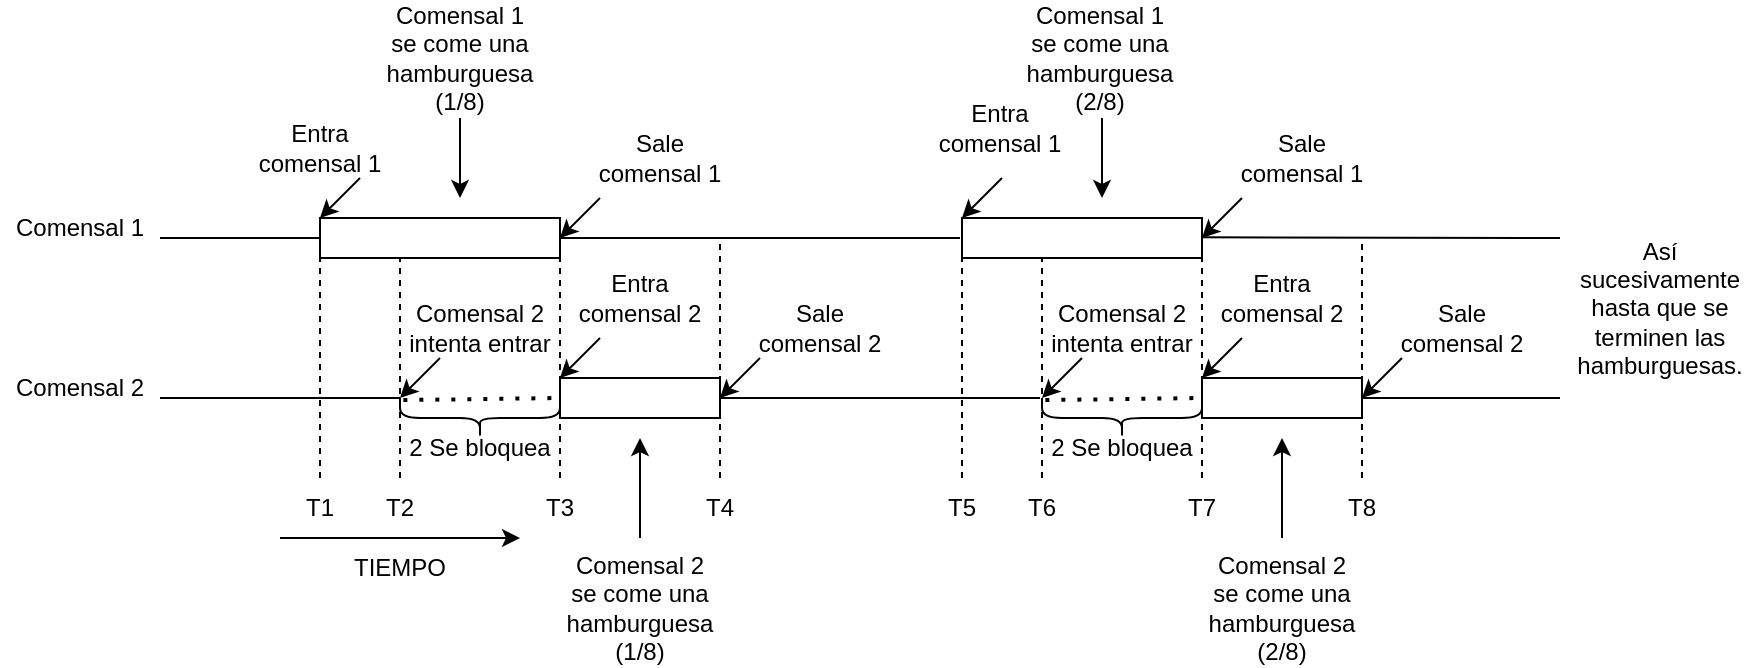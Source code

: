 <mxfile version="24.4.3" type="device">
  <diagram name="Página-1" id="z_yrlxbVFpKRpX85cw53">
    <mxGraphModel dx="712" dy="401" grid="1" gridSize="10" guides="1" tooltips="1" connect="1" arrows="1" fold="1" page="1" pageScale="1" pageWidth="827" pageHeight="1169" math="0" shadow="0">
      <root>
        <mxCell id="0" />
        <mxCell id="1" parent="0" />
        <mxCell id="9ni6siHGz9n0_JyOoFfe-1" value="" style="endArrow=none;html=1;rounded=0;" edge="1" parent="1">
          <mxGeometry width="50" height="50" relative="1" as="geometry">
            <mxPoint x="80" y="200" as="sourcePoint" />
            <mxPoint x="480" y="200" as="targetPoint" />
          </mxGeometry>
        </mxCell>
        <mxCell id="9ni6siHGz9n0_JyOoFfe-2" value="" style="endArrow=none;html=1;rounded=0;" edge="1" parent="1" source="9ni6siHGz9n0_JyOoFfe-10">
          <mxGeometry width="50" height="50" relative="1" as="geometry">
            <mxPoint x="80" y="280" as="sourcePoint" />
            <mxPoint x="520" y="280" as="targetPoint" />
          </mxGeometry>
        </mxCell>
        <mxCell id="9ni6siHGz9n0_JyOoFfe-4" value="" style="endArrow=none;dashed=1;html=1;rounded=0;" edge="1" parent="1">
          <mxGeometry width="50" height="50" relative="1" as="geometry">
            <mxPoint x="160" y="320" as="sourcePoint" />
            <mxPoint x="160" y="200" as="targetPoint" />
          </mxGeometry>
        </mxCell>
        <mxCell id="9ni6siHGz9n0_JyOoFfe-5" value="" style="endArrow=none;dashed=1;html=1;rounded=0;" edge="1" parent="1">
          <mxGeometry width="50" height="50" relative="1" as="geometry">
            <mxPoint x="200" y="320" as="sourcePoint" />
            <mxPoint x="200" y="200" as="targetPoint" />
          </mxGeometry>
        </mxCell>
        <mxCell id="9ni6siHGz9n0_JyOoFfe-6" value="" style="endArrow=none;dashed=1;html=1;rounded=0;" edge="1" parent="1">
          <mxGeometry width="50" height="50" relative="1" as="geometry">
            <mxPoint x="280" y="320" as="sourcePoint" />
            <mxPoint x="280" y="200" as="targetPoint" />
          </mxGeometry>
        </mxCell>
        <mxCell id="9ni6siHGz9n0_JyOoFfe-7" value="" style="endArrow=none;dashed=1;html=1;rounded=0;" edge="1" parent="1">
          <mxGeometry width="50" height="50" relative="1" as="geometry">
            <mxPoint x="360" y="320" as="sourcePoint" />
            <mxPoint x="360" y="200" as="targetPoint" />
          </mxGeometry>
        </mxCell>
        <mxCell id="9ni6siHGz9n0_JyOoFfe-9" value="" style="rounded=0;whiteSpace=wrap;html=1;" vertex="1" parent="1">
          <mxGeometry x="160" y="190" width="120" height="20" as="geometry" />
        </mxCell>
        <mxCell id="9ni6siHGz9n0_JyOoFfe-11" value="" style="endArrow=none;html=1;rounded=0;" edge="1" parent="1" source="9ni6siHGz9n0_JyOoFfe-22" target="9ni6siHGz9n0_JyOoFfe-10">
          <mxGeometry width="50" height="50" relative="1" as="geometry">
            <mxPoint x="80" y="280" as="sourcePoint" />
            <mxPoint x="440" y="280" as="targetPoint" />
          </mxGeometry>
        </mxCell>
        <mxCell id="9ni6siHGz9n0_JyOoFfe-10" value="" style="rounded=0;whiteSpace=wrap;html=1;" vertex="1" parent="1">
          <mxGeometry x="280" y="270" width="80" height="20" as="geometry" />
        </mxCell>
        <mxCell id="9ni6siHGz9n0_JyOoFfe-12" value="Comensal 1" style="text;html=1;align=center;verticalAlign=middle;whiteSpace=wrap;rounded=0;" vertex="1" parent="1">
          <mxGeometry y="180" width="80" height="30" as="geometry" />
        </mxCell>
        <mxCell id="9ni6siHGz9n0_JyOoFfe-13" value="Comensal 2" style="text;html=1;align=center;verticalAlign=middle;whiteSpace=wrap;rounded=0;" vertex="1" parent="1">
          <mxGeometry y="260" width="80" height="30" as="geometry" />
        </mxCell>
        <mxCell id="9ni6siHGz9n0_JyOoFfe-14" value="Entra comensal 1" style="text;html=1;align=center;verticalAlign=middle;whiteSpace=wrap;rounded=0;" vertex="1" parent="1">
          <mxGeometry x="120" y="140" width="80" height="30" as="geometry" />
        </mxCell>
        <mxCell id="9ni6siHGz9n0_JyOoFfe-15" value="Comensal 2 intenta entrar" style="text;html=1;align=center;verticalAlign=middle;whiteSpace=wrap;rounded=0;" vertex="1" parent="1">
          <mxGeometry x="200" y="230" width="80" height="30" as="geometry" />
        </mxCell>
        <mxCell id="9ni6siHGz9n0_JyOoFfe-17" value="Entra comensal 2" style="text;html=1;align=center;verticalAlign=middle;whiteSpace=wrap;rounded=0;" vertex="1" parent="1">
          <mxGeometry x="280" y="215" width="80" height="30" as="geometry" />
        </mxCell>
        <mxCell id="9ni6siHGz9n0_JyOoFfe-18" value="Sale comensal 1" style="text;html=1;align=center;verticalAlign=middle;whiteSpace=wrap;rounded=0;" vertex="1" parent="1">
          <mxGeometry x="290" y="130" width="80" height="60" as="geometry" />
        </mxCell>
        <mxCell id="9ni6siHGz9n0_JyOoFfe-19" value="Sale comensal 2" style="text;html=1;align=center;verticalAlign=middle;whiteSpace=wrap;rounded=0;" vertex="1" parent="1">
          <mxGeometry x="370" y="215" width="80" height="60" as="geometry" />
        </mxCell>
        <mxCell id="9ni6siHGz9n0_JyOoFfe-20" value="2 Se bloquea" style="text;html=1;align=center;verticalAlign=middle;whiteSpace=wrap;rounded=0;" vertex="1" parent="1">
          <mxGeometry x="200" y="290" width="80" height="30" as="geometry" />
        </mxCell>
        <mxCell id="9ni6siHGz9n0_JyOoFfe-23" value="" style="endArrow=none;html=1;rounded=0;" edge="1" parent="1">
          <mxGeometry width="50" height="50" relative="1" as="geometry">
            <mxPoint x="80" y="280" as="sourcePoint" />
            <mxPoint x="200" y="280" as="targetPoint" />
          </mxGeometry>
        </mxCell>
        <mxCell id="9ni6siHGz9n0_JyOoFfe-22" value="" style="shape=curlyBracket;whiteSpace=wrap;html=1;rounded=1;labelPosition=left;verticalLabelPosition=middle;align=right;verticalAlign=middle;size=0.5;rotation=-90;" vertex="1" parent="1">
          <mxGeometry x="230" y="250" width="20" height="80" as="geometry" />
        </mxCell>
        <mxCell id="9ni6siHGz9n0_JyOoFfe-24" value="" style="endArrow=none;dashed=1;html=1;dashPattern=1 3;strokeWidth=2;rounded=0;exitX=0.948;exitY=0.021;exitDx=0;exitDy=0;exitPerimeter=0;entryX=0;entryY=0.5;entryDx=0;entryDy=0;" edge="1" parent="1" source="9ni6siHGz9n0_JyOoFfe-22" target="9ni6siHGz9n0_JyOoFfe-10">
          <mxGeometry width="50" height="50" relative="1" as="geometry">
            <mxPoint x="260" y="280" as="sourcePoint" />
            <mxPoint x="310" y="230" as="targetPoint" />
          </mxGeometry>
        </mxCell>
        <mxCell id="9ni6siHGz9n0_JyOoFfe-26" value="" style="endArrow=classic;html=1;rounded=0;entryX=1;entryY=0.5;entryDx=0;entryDy=0;" edge="1" parent="1" target="9ni6siHGz9n0_JyOoFfe-10">
          <mxGeometry width="50" height="50" relative="1" as="geometry">
            <mxPoint x="380" y="260" as="sourcePoint" />
            <mxPoint x="350" y="290" as="targetPoint" />
          </mxGeometry>
        </mxCell>
        <mxCell id="9ni6siHGz9n0_JyOoFfe-27" value="" style="endArrow=classic;html=1;rounded=0;entryX=1;entryY=0.5;entryDx=0;entryDy=0;" edge="1" parent="1">
          <mxGeometry width="50" height="50" relative="1" as="geometry">
            <mxPoint x="300" y="250" as="sourcePoint" />
            <mxPoint x="280" y="270" as="targetPoint" />
          </mxGeometry>
        </mxCell>
        <mxCell id="9ni6siHGz9n0_JyOoFfe-28" value="" style="endArrow=classic;html=1;rounded=0;entryX=1;entryY=0.5;entryDx=0;entryDy=0;" edge="1" parent="1">
          <mxGeometry width="50" height="50" relative="1" as="geometry">
            <mxPoint x="220" y="260" as="sourcePoint" />
            <mxPoint x="200" y="280" as="targetPoint" />
          </mxGeometry>
        </mxCell>
        <mxCell id="9ni6siHGz9n0_JyOoFfe-29" value="" style="endArrow=classic;html=1;rounded=0;entryX=1;entryY=0.5;entryDx=0;entryDy=0;" edge="1" parent="1">
          <mxGeometry width="50" height="50" relative="1" as="geometry">
            <mxPoint x="300" y="180" as="sourcePoint" />
            <mxPoint x="280" y="200" as="targetPoint" />
          </mxGeometry>
        </mxCell>
        <mxCell id="9ni6siHGz9n0_JyOoFfe-30" value="" style="endArrow=classic;html=1;rounded=0;" edge="1" parent="1">
          <mxGeometry width="50" height="50" relative="1" as="geometry">
            <mxPoint x="230" y="140" as="sourcePoint" />
            <mxPoint x="230" y="180" as="targetPoint" />
            <Array as="points">
              <mxPoint x="230" y="170" />
            </Array>
          </mxGeometry>
        </mxCell>
        <mxCell id="9ni6siHGz9n0_JyOoFfe-31" value="" style="endArrow=classic;html=1;rounded=0;entryX=1;entryY=0.5;entryDx=0;entryDy=0;" edge="1" parent="1">
          <mxGeometry width="50" height="50" relative="1" as="geometry">
            <mxPoint x="180" y="170" as="sourcePoint" />
            <mxPoint x="160" y="190" as="targetPoint" />
          </mxGeometry>
        </mxCell>
        <mxCell id="9ni6siHGz9n0_JyOoFfe-32" value="Comensal 1 se come una hamburgue&lt;span style=&quot;color: rgba(0, 0, 0, 0); font-family: monospace; font-size: 0px; text-align: start; text-wrap: nowrap;&quot;&gt;%3CmxGraphModel%3E%3Croot%3E%3CmxCell%20id%3D%220%22%2F%3E%3CmxCell%20id%3D%221%22%20parent%3D%220%22%2F%3E%3CmxCell%20id%3D%222%22%20value%3D%22T2%22%20style%3D%22text%3Bhtml%3D1%3Balign%3Dcenter%3BverticalAlign%3Dmiddle%3BwhiteSpace%3Dwrap%3Brounded%3D0%3B%22%20vertex%3D%221%22%20parent%3D%221%22%3E%3CmxGeometry%20x%3D%22160%22%20y%3D%22320%22%20width%3D%2280%22%20height%3D%2230%22%20as%3D%22geometry%22%2F%3E%3C%2FmxCell%3E%3C%2Froot%3E%3C%2FmxGraphModel%3E&lt;/span&gt;sa (1/8)" style="text;html=1;align=center;verticalAlign=middle;whiteSpace=wrap;rounded=0;" vertex="1" parent="1">
          <mxGeometry x="190" y="95" width="80" height="30" as="geometry" />
        </mxCell>
        <mxCell id="9ni6siHGz9n0_JyOoFfe-33" value="T1" style="text;html=1;align=center;verticalAlign=middle;whiteSpace=wrap;rounded=0;" vertex="1" parent="1">
          <mxGeometry x="120" y="320" width="80" height="30" as="geometry" />
        </mxCell>
        <mxCell id="9ni6siHGz9n0_JyOoFfe-34" value="T2" style="text;html=1;align=center;verticalAlign=middle;whiteSpace=wrap;rounded=0;" vertex="1" parent="1">
          <mxGeometry x="160" y="320" width="80" height="30" as="geometry" />
        </mxCell>
        <mxCell id="9ni6siHGz9n0_JyOoFfe-35" value="T3" style="text;html=1;align=center;verticalAlign=middle;whiteSpace=wrap;rounded=0;" vertex="1" parent="1">
          <mxGeometry x="240" y="320" width="80" height="30" as="geometry" />
        </mxCell>
        <mxCell id="9ni6siHGz9n0_JyOoFfe-36" value="T4" style="text;html=1;align=center;verticalAlign=middle;whiteSpace=wrap;rounded=0;" vertex="1" parent="1">
          <mxGeometry x="320" y="320" width="80" height="30" as="geometry" />
        </mxCell>
        <mxCell id="9ni6siHGz9n0_JyOoFfe-39" value="" style="endArrow=classic;html=1;rounded=0;exitX=0;exitY=1;exitDx=0;exitDy=0;" edge="1" parent="1" source="9ni6siHGz9n0_JyOoFfe-36">
          <mxGeometry width="50" height="50" relative="1" as="geometry">
            <mxPoint x="330" y="290" as="sourcePoint" />
            <mxPoint x="320" y="300" as="targetPoint" />
          </mxGeometry>
        </mxCell>
        <mxCell id="9ni6siHGz9n0_JyOoFfe-94" value="" style="endArrow=none;html=1;rounded=0;" edge="1" parent="1" source="9ni6siHGz9n0_JyOoFfe-101">
          <mxGeometry width="50" height="50" relative="1" as="geometry">
            <mxPoint x="401" y="280" as="sourcePoint" />
            <mxPoint x="780" y="280" as="targetPoint" />
          </mxGeometry>
        </mxCell>
        <mxCell id="9ni6siHGz9n0_JyOoFfe-95" value="" style="endArrow=none;dashed=1;html=1;rounded=0;" edge="1" parent="1">
          <mxGeometry width="50" height="50" relative="1" as="geometry">
            <mxPoint x="481" y="320" as="sourcePoint" />
            <mxPoint x="481" y="200" as="targetPoint" />
          </mxGeometry>
        </mxCell>
        <mxCell id="9ni6siHGz9n0_JyOoFfe-96" value="" style="endArrow=none;dashed=1;html=1;rounded=0;" edge="1" parent="1">
          <mxGeometry width="50" height="50" relative="1" as="geometry">
            <mxPoint x="521" y="320" as="sourcePoint" />
            <mxPoint x="521" y="200" as="targetPoint" />
          </mxGeometry>
        </mxCell>
        <mxCell id="9ni6siHGz9n0_JyOoFfe-97" value="" style="endArrow=none;dashed=1;html=1;rounded=0;" edge="1" parent="1">
          <mxGeometry width="50" height="50" relative="1" as="geometry">
            <mxPoint x="601" y="320" as="sourcePoint" />
            <mxPoint x="601" y="200" as="targetPoint" />
          </mxGeometry>
        </mxCell>
        <mxCell id="9ni6siHGz9n0_JyOoFfe-98" value="" style="endArrow=none;dashed=1;html=1;rounded=0;" edge="1" parent="1">
          <mxGeometry width="50" height="50" relative="1" as="geometry">
            <mxPoint x="681" y="320" as="sourcePoint" />
            <mxPoint x="681" y="200" as="targetPoint" />
          </mxGeometry>
        </mxCell>
        <mxCell id="9ni6siHGz9n0_JyOoFfe-99" value="" style="rounded=0;whiteSpace=wrap;html=1;" vertex="1" parent="1">
          <mxGeometry x="481" y="190" width="120" height="20" as="geometry" />
        </mxCell>
        <mxCell id="9ni6siHGz9n0_JyOoFfe-100" value="" style="endArrow=none;html=1;rounded=0;" edge="1" parent="1" source="9ni6siHGz9n0_JyOoFfe-108" target="9ni6siHGz9n0_JyOoFfe-101">
          <mxGeometry width="50" height="50" relative="1" as="geometry">
            <mxPoint x="401" y="280" as="sourcePoint" />
            <mxPoint x="761" y="280" as="targetPoint" />
          </mxGeometry>
        </mxCell>
        <mxCell id="9ni6siHGz9n0_JyOoFfe-101" value="" style="rounded=0;whiteSpace=wrap;html=1;" vertex="1" parent="1">
          <mxGeometry x="601" y="270" width="80" height="20" as="geometry" />
        </mxCell>
        <mxCell id="9ni6siHGz9n0_JyOoFfe-102" value="Entra comensal 1" style="text;html=1;align=center;verticalAlign=middle;whiteSpace=wrap;rounded=0;" vertex="1" parent="1">
          <mxGeometry x="460" y="130" width="80" height="30" as="geometry" />
        </mxCell>
        <mxCell id="9ni6siHGz9n0_JyOoFfe-103" value="Comensal 2 intenta entrar" style="text;html=1;align=center;verticalAlign=middle;whiteSpace=wrap;rounded=0;" vertex="1" parent="1">
          <mxGeometry x="521" y="230" width="80" height="30" as="geometry" />
        </mxCell>
        <mxCell id="9ni6siHGz9n0_JyOoFfe-104" value="Entra comensal 2" style="text;html=1;align=center;verticalAlign=middle;whiteSpace=wrap;rounded=0;" vertex="1" parent="1">
          <mxGeometry x="601" y="215" width="80" height="30" as="geometry" />
        </mxCell>
        <mxCell id="9ni6siHGz9n0_JyOoFfe-105" value="Sale comensal 1" style="text;html=1;align=center;verticalAlign=middle;whiteSpace=wrap;rounded=0;" vertex="1" parent="1">
          <mxGeometry x="611" y="130" width="80" height="60" as="geometry" />
        </mxCell>
        <mxCell id="9ni6siHGz9n0_JyOoFfe-106" value="Sale comensal 2" style="text;html=1;align=center;verticalAlign=middle;whiteSpace=wrap;rounded=0;" vertex="1" parent="1">
          <mxGeometry x="691" y="215" width="80" height="60" as="geometry" />
        </mxCell>
        <mxCell id="9ni6siHGz9n0_JyOoFfe-107" value="2 Se bloquea" style="text;html=1;align=center;verticalAlign=middle;whiteSpace=wrap;rounded=0;" vertex="1" parent="1">
          <mxGeometry x="521" y="290" width="80" height="30" as="geometry" />
        </mxCell>
        <mxCell id="9ni6siHGz9n0_JyOoFfe-108" value="" style="shape=curlyBracket;whiteSpace=wrap;html=1;rounded=1;labelPosition=left;verticalLabelPosition=middle;align=right;verticalAlign=middle;size=0.5;rotation=-90;" vertex="1" parent="1">
          <mxGeometry x="551" y="250" width="20" height="80" as="geometry" />
        </mxCell>
        <mxCell id="9ni6siHGz9n0_JyOoFfe-109" value="" style="endArrow=none;dashed=1;html=1;dashPattern=1 3;strokeWidth=2;rounded=0;exitX=0.948;exitY=0.021;exitDx=0;exitDy=0;exitPerimeter=0;entryX=0;entryY=0.5;entryDx=0;entryDy=0;" edge="1" parent="1" source="9ni6siHGz9n0_JyOoFfe-108" target="9ni6siHGz9n0_JyOoFfe-101">
          <mxGeometry width="50" height="50" relative="1" as="geometry">
            <mxPoint x="581" y="280" as="sourcePoint" />
            <mxPoint x="631" y="230" as="targetPoint" />
          </mxGeometry>
        </mxCell>
        <mxCell id="9ni6siHGz9n0_JyOoFfe-110" value="" style="endArrow=classic;html=1;rounded=0;entryX=1;entryY=0.5;entryDx=0;entryDy=0;" edge="1" parent="1" target="9ni6siHGz9n0_JyOoFfe-101">
          <mxGeometry width="50" height="50" relative="1" as="geometry">
            <mxPoint x="701" y="260" as="sourcePoint" />
            <mxPoint x="671" y="290" as="targetPoint" />
          </mxGeometry>
        </mxCell>
        <mxCell id="9ni6siHGz9n0_JyOoFfe-111" value="" style="endArrow=classic;html=1;rounded=0;entryX=1;entryY=0.5;entryDx=0;entryDy=0;" edge="1" parent="1">
          <mxGeometry width="50" height="50" relative="1" as="geometry">
            <mxPoint x="621" y="250" as="sourcePoint" />
            <mxPoint x="601" y="270" as="targetPoint" />
          </mxGeometry>
        </mxCell>
        <mxCell id="9ni6siHGz9n0_JyOoFfe-112" value="" style="endArrow=classic;html=1;rounded=0;entryX=1;entryY=0.5;entryDx=0;entryDy=0;" edge="1" parent="1">
          <mxGeometry width="50" height="50" relative="1" as="geometry">
            <mxPoint x="541" y="260" as="sourcePoint" />
            <mxPoint x="521" y="280" as="targetPoint" />
          </mxGeometry>
        </mxCell>
        <mxCell id="9ni6siHGz9n0_JyOoFfe-113" value="" style="endArrow=classic;html=1;rounded=0;entryX=1;entryY=0.5;entryDx=0;entryDy=0;" edge="1" parent="1">
          <mxGeometry width="50" height="50" relative="1" as="geometry">
            <mxPoint x="621" y="180" as="sourcePoint" />
            <mxPoint x="601" y="200" as="targetPoint" />
          </mxGeometry>
        </mxCell>
        <mxCell id="9ni6siHGz9n0_JyOoFfe-114" value="" style="endArrow=classic;html=1;rounded=0;" edge="1" parent="1">
          <mxGeometry width="50" height="50" relative="1" as="geometry">
            <mxPoint x="551" y="140" as="sourcePoint" />
            <mxPoint x="551" y="180" as="targetPoint" />
            <Array as="points">
              <mxPoint x="551" y="170" />
            </Array>
          </mxGeometry>
        </mxCell>
        <mxCell id="9ni6siHGz9n0_JyOoFfe-115" value="" style="endArrow=classic;html=1;rounded=0;entryX=1;entryY=0.5;entryDx=0;entryDy=0;" edge="1" parent="1">
          <mxGeometry width="50" height="50" relative="1" as="geometry">
            <mxPoint x="501" y="170" as="sourcePoint" />
            <mxPoint x="481" y="190" as="targetPoint" />
          </mxGeometry>
        </mxCell>
        <mxCell id="9ni6siHGz9n0_JyOoFfe-117" value="T5" style="text;html=1;align=center;verticalAlign=middle;whiteSpace=wrap;rounded=0;" vertex="1" parent="1">
          <mxGeometry x="441" y="320" width="80" height="30" as="geometry" />
        </mxCell>
        <mxCell id="9ni6siHGz9n0_JyOoFfe-118" value="T6" style="text;html=1;align=center;verticalAlign=middle;whiteSpace=wrap;rounded=0;" vertex="1" parent="1">
          <mxGeometry x="481" y="320" width="80" height="30" as="geometry" />
        </mxCell>
        <mxCell id="9ni6siHGz9n0_JyOoFfe-119" value="T7" style="text;html=1;align=center;verticalAlign=middle;whiteSpace=wrap;rounded=0;" vertex="1" parent="1">
          <mxGeometry x="561" y="320" width="80" height="30" as="geometry" />
        </mxCell>
        <mxCell id="9ni6siHGz9n0_JyOoFfe-120" value="T8" style="text;html=1;align=center;verticalAlign=middle;whiteSpace=wrap;rounded=0;" vertex="1" parent="1">
          <mxGeometry x="641" y="320" width="80" height="30" as="geometry" />
        </mxCell>
        <mxCell id="9ni6siHGz9n0_JyOoFfe-122" value="" style="endArrow=classic;html=1;rounded=0;exitX=0;exitY=1;exitDx=0;exitDy=0;" edge="1" parent="1" source="9ni6siHGz9n0_JyOoFfe-120">
          <mxGeometry width="50" height="50" relative="1" as="geometry">
            <mxPoint x="651" y="290" as="sourcePoint" />
            <mxPoint x="641" y="300" as="targetPoint" />
          </mxGeometry>
        </mxCell>
        <mxCell id="9ni6siHGz9n0_JyOoFfe-123" value="Comensal 2 se come una hamburgue&lt;span style=&quot;color: rgba(0, 0, 0, 0); font-family: monospace; font-size: 0px; text-align: start; text-wrap: nowrap;&quot;&gt;%3CmxGraphModel%3E%3Croot%3E%3CmxCell%20id%3D%220%22%2F%3E%3CmxCell%20id%3D%221%22%20parent%3D%220%22%2F%3E%3CmxCell%20id%3D%222%22%20value%3D%22T2%22%20style%3D%22text%3Bhtml%3D1%3Balign%3Dcenter%3BverticalAlign%3Dmiddle%3BwhiteSpace%3Dwrap%3Brounded%3D0%3B%22%20vertex%3D%221%22%20parent%3D%221%22%3E%3CmxGeometry%20x%3D%22160%22%20y%3D%22320%22%20width%3D%2280%22%20height%3D%2230%22%20as%3D%22geometry%22%2F%3E%3C%2FmxCell%3E%3C%2Froot%3E%3C%2FmxGraphModel%3E&lt;/span&gt;sa (1/8)" style="text;html=1;align=center;verticalAlign=middle;whiteSpace=wrap;rounded=0;" vertex="1" parent="1">
          <mxGeometry x="280" y="370" width="80" height="30" as="geometry" />
        </mxCell>
        <mxCell id="9ni6siHGz9n0_JyOoFfe-124" value="Comensal 2 se come una hamburgue&lt;span style=&quot;color: rgba(0, 0, 0, 0); font-family: monospace; font-size: 0px; text-align: start; text-wrap: nowrap;&quot;&gt;%3CmxGraphModel%3E%3Croot%3E%3CmxCell%20id%3D%220%22%2F%3E%3CmxCell%20id%3D%221%22%20parent%3D%220%22%2F%3E%3CmxCell%20id%3D%222%22%20value%3D%22T2%22%20style%3D%22text%3Bhtml%3D1%3Balign%3Dcenter%3BverticalAlign%3Dmiddle%3BwhiteSpace%3Dwrap%3Brounded%3D0%3B%22%20vertex%3D%221%22%20parent%3D%221%22%3E%3CmxGeometry%20x%3D%22160%22%20y%3D%22320%22%20width%3D%2280%22%20height%3D%2230%22%20as%3D%22geometry%22%2F%3E%3C%2FmxCell%3E%3C%2Froot%3E%3C%2FmxGraphModel%3E&lt;/span&gt;sa (2/8)" style="text;html=1;align=center;verticalAlign=middle;whiteSpace=wrap;rounded=0;" vertex="1" parent="1">
          <mxGeometry x="601" y="365" width="80" height="40" as="geometry" />
        </mxCell>
        <mxCell id="9ni6siHGz9n0_JyOoFfe-125" value="Comensal 1 se come una hamburgue&lt;span style=&quot;color: rgba(0, 0, 0, 0); font-family: monospace; font-size: 0px; text-align: start; text-wrap: nowrap;&quot;&gt;%3CmxGraphModel%3E%3Croot%3E%3CmxCell%20id%3D%220%22%2F%3E%3CmxCell%20id%3D%221%22%20parent%3D%220%22%2F%3E%3CmxCell%20id%3D%222%22%20value%3D%22T2%22%20style%3D%22text%3Bhtml%3D1%3Balign%3Dcenter%3BverticalAlign%3Dmiddle%3BwhiteSpace%3Dwrap%3Brounded%3D0%3B%22%20vertex%3D%221%22%20parent%3D%221%22%3E%3CmxGeometry%20x%3D%22160%22%20y%3D%22320%22%20width%3D%2280%22%20height%3D%2230%22%20as%3D%22geometry%22%2F%3E%3C%2FmxCell%3E%3C%2Froot%3E%3C%2FmxGraphModel%3E&lt;/span&gt;sa (2/8)" style="text;html=1;align=center;verticalAlign=middle;whiteSpace=wrap;rounded=0;" vertex="1" parent="1">
          <mxGeometry x="510" y="95" width="80" height="30" as="geometry" />
        </mxCell>
        <mxCell id="9ni6siHGz9n0_JyOoFfe-126" value="" style="endArrow=classic;html=1;rounded=0;" edge="1" parent="1">
          <mxGeometry width="50" height="50" relative="1" as="geometry">
            <mxPoint x="140" y="350" as="sourcePoint" />
            <mxPoint x="260" y="350" as="targetPoint" />
            <Array as="points" />
          </mxGeometry>
        </mxCell>
        <mxCell id="9ni6siHGz9n0_JyOoFfe-127" value="TIEMPO" style="text;html=1;align=center;verticalAlign=middle;whiteSpace=wrap;rounded=0;" vertex="1" parent="1">
          <mxGeometry x="160" y="350" width="80" height="30" as="geometry" />
        </mxCell>
        <mxCell id="9ni6siHGz9n0_JyOoFfe-129" value="Así sucesivamente hasta que se terminen las hamburguesas." style="text;html=1;align=center;verticalAlign=middle;whiteSpace=wrap;rounded=0;" vertex="1" parent="1">
          <mxGeometry x="790" y="220" width="80" height="30" as="geometry" />
        </mxCell>
        <mxCell id="9ni6siHGz9n0_JyOoFfe-130" value="" style="endArrow=none;html=1;rounded=0;" edge="1" parent="1">
          <mxGeometry width="50" height="50" relative="1" as="geometry">
            <mxPoint x="601" y="199.66" as="sourcePoint" />
            <mxPoint x="780" y="200" as="targetPoint" />
          </mxGeometry>
        </mxCell>
      </root>
    </mxGraphModel>
  </diagram>
</mxfile>
